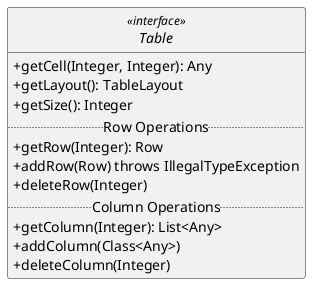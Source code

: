 @startuml

skinparam monochrome true
skinparam shadowing false
skinparam genericDisplay old
skinparam classAttributeIconSize 0
hide circle

interface Table <<interface>> {
        +getCell(Integer, Integer): Any
        +getLayout(): TableLayout
        +getSize(): Integer
        ..Row Operations..
        +getRow(Integer): Row
        +addRow(Row) throws IllegalTypeException
        +deleteRow(Integer)
        ..Column Operations..
        +getColumn(Integer): List<Any>
        +addColumn(Class<Any>)
        +deleteColumn(Integer)
    }

@enduml